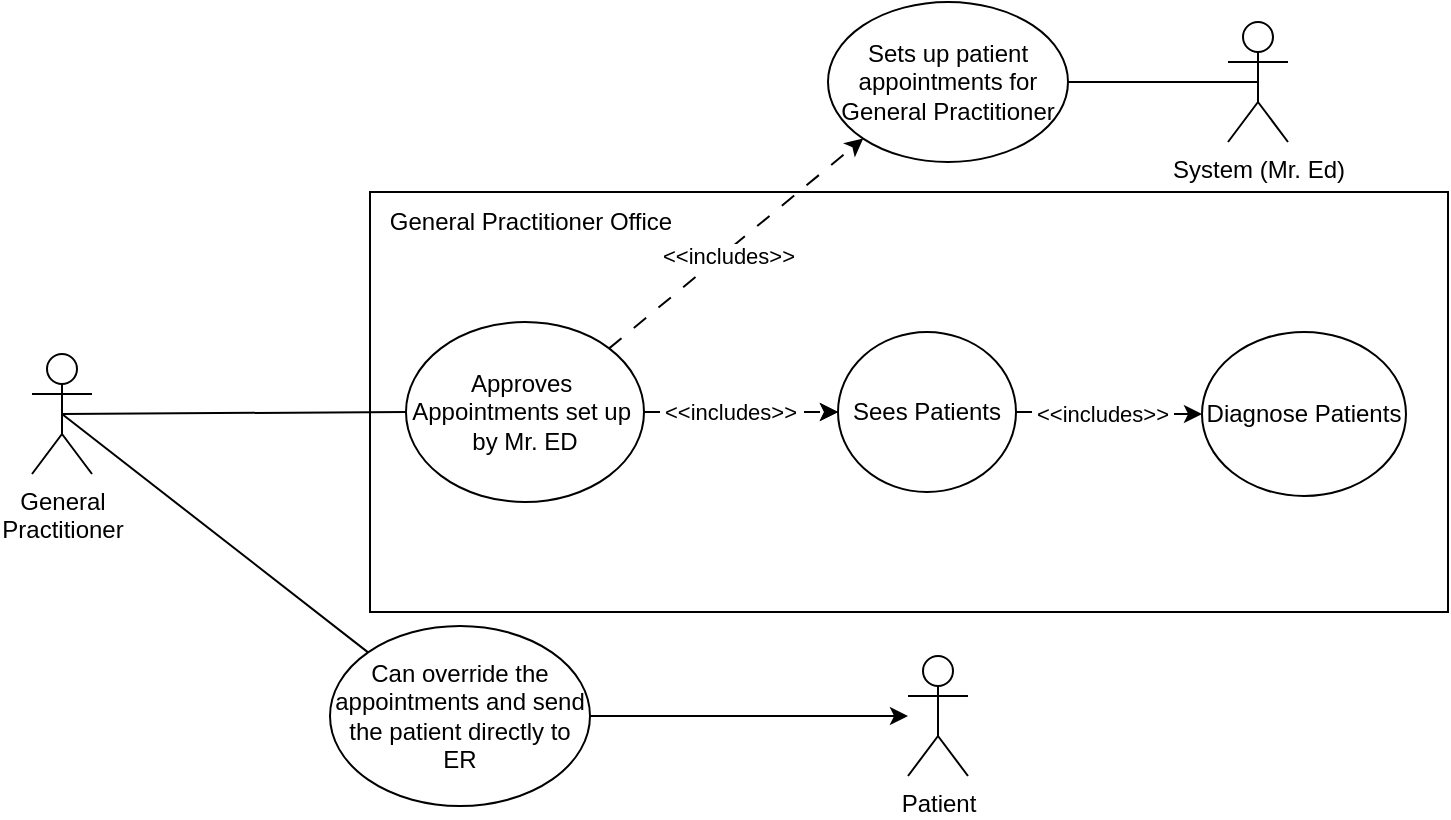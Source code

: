 <mxfile version="24.8.3">
  <diagram name="Page-1" id="zQgdx6gdwZZkz5qt_Ua5">
    <mxGraphModel dx="2630" dy="603" grid="0" gridSize="10" guides="1" tooltips="1" connect="1" arrows="1" fold="1" page="1" pageScale="1" pageWidth="1100" pageHeight="850" background="#FFFFFF" math="0" shadow="0">
      <root>
        <mxCell id="0" />
        <mxCell id="1" parent="0" />
        <mxCell id="c5CrnKEYV5SDfYjA_wCa-15" value="" style="rounded=0;whiteSpace=wrap;html=1;" parent="1" vertex="1">
          <mxGeometry x="-844" y="277" width="539" height="210" as="geometry" />
        </mxCell>
        <mxCell id="afm0MhG2RPLh9kl4LAHP-32" style="rounded=0;orthogonalLoop=1;jettySize=auto;html=1;exitX=0.5;exitY=0.5;exitDx=0;exitDy=0;exitPerimeter=0;entryX=0;entryY=0.5;entryDx=0;entryDy=0;endArrow=none;endFill=0;" parent="1" source="afm0MhG2RPLh9kl4LAHP-1" target="afm0MhG2RPLh9kl4LAHP-31" edge="1">
          <mxGeometry relative="1" as="geometry" />
        </mxCell>
        <mxCell id="afm0MhG2RPLh9kl4LAHP-35" style="rounded=0;orthogonalLoop=1;jettySize=auto;html=1;exitX=0.5;exitY=0.5;exitDx=0;exitDy=0;exitPerimeter=0;entryX=0;entryY=0;entryDx=0;entryDy=0;endArrow=none;endFill=0;" parent="1" source="afm0MhG2RPLh9kl4LAHP-1" target="afm0MhG2RPLh9kl4LAHP-9" edge="1">
          <mxGeometry relative="1" as="geometry" />
        </mxCell>
        <mxCell id="afm0MhG2RPLh9kl4LAHP-1" value="General&lt;div&gt;Practitioner&lt;/div&gt;" style="shape=umlActor;verticalLabelPosition=bottom;verticalAlign=top;html=1;outlineConnect=0;" parent="1" vertex="1">
          <mxGeometry x="-1013" y="358" width="30" height="60" as="geometry" />
        </mxCell>
        <mxCell id="afm0MhG2RPLh9kl4LAHP-5" value="Patient" style="shape=umlActor;verticalLabelPosition=bottom;verticalAlign=top;html=1;outlineConnect=0;" parent="1" vertex="1">
          <mxGeometry x="-575" y="509" width="30" height="60" as="geometry" />
        </mxCell>
        <mxCell id="afm0MhG2RPLh9kl4LAHP-7" value="Sees Patients" style="ellipse;whiteSpace=wrap;html=1;" parent="1" vertex="1">
          <mxGeometry x="-610" y="347" width="89" height="80" as="geometry" />
        </mxCell>
        <mxCell id="afm0MhG2RPLh9kl4LAHP-8" value="Diagnose Patients" style="ellipse;whiteSpace=wrap;html=1;" parent="1" vertex="1">
          <mxGeometry x="-428" y="347" width="102" height="82" as="geometry" />
        </mxCell>
        <mxCell id="afm0MhG2RPLh9kl4LAHP-19" style="edgeStyle=orthogonalEdgeStyle;rounded=0;orthogonalLoop=1;jettySize=auto;html=1;exitX=1;exitY=0.5;exitDx=0;exitDy=0;" parent="1" source="afm0MhG2RPLh9kl4LAHP-9" target="afm0MhG2RPLh9kl4LAHP-5" edge="1">
          <mxGeometry relative="1" as="geometry" />
        </mxCell>
        <mxCell id="afm0MhG2RPLh9kl4LAHP-9" value="Can override the appointments and send the patient directly to ER" style="ellipse;whiteSpace=wrap;html=1;" parent="1" vertex="1">
          <mxGeometry x="-864" y="494" width="130" height="90" as="geometry" />
        </mxCell>
        <mxCell id="afm0MhG2RPLh9kl4LAHP-33" style="edgeStyle=orthogonalEdgeStyle;rounded=0;orthogonalLoop=1;jettySize=auto;html=1;exitX=1;exitY=0.5;exitDx=0;exitDy=0;entryX=0;entryY=0.5;entryDx=0;entryDy=0;startArrow=none;startFill=0;endArrow=classic;endFill=1;dashed=1;dashPattern=8 8;" parent="1" source="afm0MhG2RPLh9kl4LAHP-31" target="afm0MhG2RPLh9kl4LAHP-7" edge="1">
          <mxGeometry relative="1" as="geometry" />
        </mxCell>
        <mxCell id="eqFHuCbTtr_plDUfo1Eq-5" value="&amp;lt;&amp;lt;includes&amp;gt;&amp;gt;" style="edgeLabel;html=1;align=center;verticalAlign=middle;resizable=0;points=[];" parent="afm0MhG2RPLh9kl4LAHP-33" vertex="1" connectable="0">
          <mxGeometry x="-0.011" y="-2" relative="1" as="geometry">
            <mxPoint x="-5" y="-2" as="offset" />
          </mxGeometry>
        </mxCell>
        <mxCell id="afm0MhG2RPLh9kl4LAHP-31" value="&lt;div&gt;&lt;span style=&quot;background-color: initial;&quot;&gt;Approves&amp;nbsp;&lt;/span&gt;&lt;/div&gt;&lt;div&gt;Appointments set up&amp;nbsp;&lt;/div&gt;&lt;div&gt;by Mr. ED&lt;/div&gt;" style="ellipse;whiteSpace=wrap;html=1;" parent="1" vertex="1">
          <mxGeometry x="-826" y="342" width="119" height="90" as="geometry" />
        </mxCell>
        <mxCell id="c5CrnKEYV5SDfYjA_wCa-3" value="Sets up patient appointments for General Practitioner" style="ellipse;whiteSpace=wrap;html=1;" parent="1" vertex="1">
          <mxGeometry x="-615" y="182" width="120" height="80" as="geometry" />
        </mxCell>
        <mxCell id="c5CrnKEYV5SDfYjA_wCa-10" style="rounded=0;orthogonalLoop=1;jettySize=auto;html=1;exitX=0.5;exitY=0.5;exitDx=0;exitDy=0;exitPerimeter=0;entryX=1;entryY=0.5;entryDx=0;entryDy=0;endArrow=none;endFill=0;" parent="1" source="c5CrnKEYV5SDfYjA_wCa-5" target="c5CrnKEYV5SDfYjA_wCa-3" edge="1">
          <mxGeometry relative="1" as="geometry" />
        </mxCell>
        <mxCell id="c5CrnKEYV5SDfYjA_wCa-5" value="System (Mr. Ed)" style="shape=umlActor;verticalLabelPosition=bottom;verticalAlign=top;html=1;outlineConnect=0;" parent="1" vertex="1">
          <mxGeometry x="-415" y="192" width="30" height="60" as="geometry" />
        </mxCell>
        <mxCell id="c5CrnKEYV5SDfYjA_wCa-14" value="General Practitioner Office" style="text;html=1;align=center;verticalAlign=middle;whiteSpace=wrap;rounded=0;" parent="1" vertex="1">
          <mxGeometry x="-851" y="277" width="175" height="30" as="geometry" />
        </mxCell>
        <mxCell id="eqFHuCbTtr_plDUfo1Eq-6" style="edgeStyle=orthogonalEdgeStyle;rounded=0;orthogonalLoop=1;jettySize=auto;html=1;exitX=1;exitY=0.5;exitDx=0;exitDy=0;entryX=0;entryY=0.5;entryDx=0;entryDy=0;startArrow=none;startFill=0;endArrow=classic;endFill=1;dashed=1;dashPattern=8 8;" parent="1" edge="1">
          <mxGeometry relative="1" as="geometry">
            <mxPoint x="-707" y="387" as="sourcePoint" />
            <mxPoint x="-610" y="387" as="targetPoint" />
          </mxGeometry>
        </mxCell>
        <mxCell id="eqFHuCbTtr_plDUfo1Eq-7" value="&amp;lt;&amp;lt;includes&amp;gt;&amp;gt;" style="edgeLabel;html=1;align=center;verticalAlign=middle;resizable=0;points=[];" parent="eqFHuCbTtr_plDUfo1Eq-6" vertex="1" connectable="0">
          <mxGeometry x="-0.011" y="-2" relative="1" as="geometry">
            <mxPoint x="-5" y="-2" as="offset" />
          </mxGeometry>
        </mxCell>
        <mxCell id="eqFHuCbTtr_plDUfo1Eq-8" style="edgeStyle=orthogonalEdgeStyle;rounded=0;orthogonalLoop=1;jettySize=auto;html=1;exitX=1;exitY=0.5;exitDx=0;exitDy=0;entryX=0;entryY=0.5;entryDx=0;entryDy=0;startArrow=none;startFill=0;endArrow=classic;endFill=1;dashed=1;dashPattern=8 8;" parent="1" source="afm0MhG2RPLh9kl4LAHP-7" target="afm0MhG2RPLh9kl4LAHP-8" edge="1">
          <mxGeometry relative="1" as="geometry">
            <mxPoint x="-518" y="386.72" as="sourcePoint" />
            <mxPoint x="-421" y="386.72" as="targetPoint" />
          </mxGeometry>
        </mxCell>
        <mxCell id="eqFHuCbTtr_plDUfo1Eq-9" value="&amp;lt;&amp;lt;includes&amp;gt;&amp;gt;" style="edgeLabel;html=1;align=center;verticalAlign=middle;resizable=0;points=[];" parent="eqFHuCbTtr_plDUfo1Eq-8" vertex="1" connectable="0">
          <mxGeometry x="-0.011" y="-2" relative="1" as="geometry">
            <mxPoint x="-2" y="1" as="offset" />
          </mxGeometry>
        </mxCell>
        <mxCell id="tOnaetVuEfL-HHDLR_vb-1" style="rounded=0;orthogonalLoop=1;jettySize=auto;html=1;exitX=1;exitY=0;exitDx=0;exitDy=0;entryX=0;entryY=1;entryDx=0;entryDy=0;startArrow=none;startFill=0;endArrow=classic;endFill=1;dashed=1;dashPattern=8 8;" edge="1" parent="1" source="afm0MhG2RPLh9kl4LAHP-31" target="c5CrnKEYV5SDfYjA_wCa-3">
          <mxGeometry relative="1" as="geometry">
            <mxPoint x="-697" y="343" as="sourcePoint" />
            <mxPoint x="-600" y="343" as="targetPoint" />
          </mxGeometry>
        </mxCell>
        <mxCell id="tOnaetVuEfL-HHDLR_vb-2" value="&amp;lt;&amp;lt;includes&amp;gt;&amp;gt;" style="edgeLabel;html=1;align=center;verticalAlign=middle;resizable=0;points=[];" vertex="1" connectable="0" parent="tOnaetVuEfL-HHDLR_vb-1">
          <mxGeometry x="-0.011" y="-2" relative="1" as="geometry">
            <mxPoint x="-5" y="4" as="offset" />
          </mxGeometry>
        </mxCell>
      </root>
    </mxGraphModel>
  </diagram>
</mxfile>
